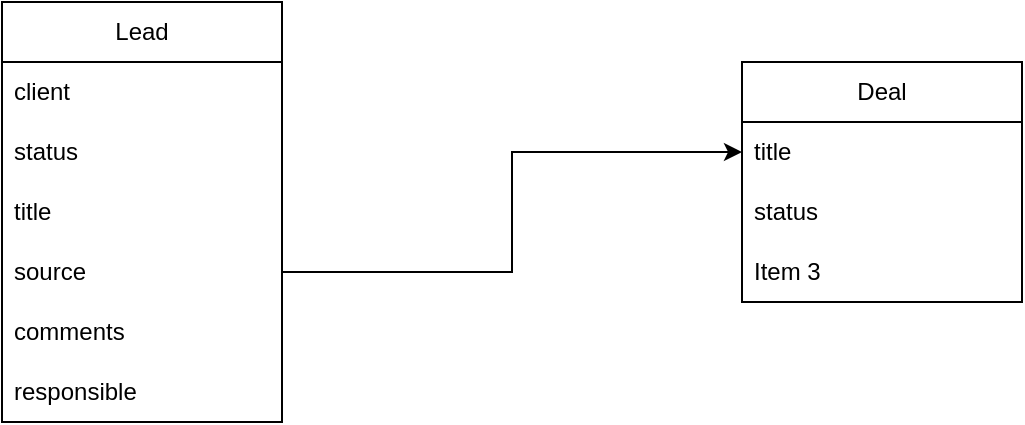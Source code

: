 <mxfile version="21.3.2" type="github">
  <diagram name="Страница 1" id="UpHFwAN1C9-HeoZckOrS">
    <mxGraphModel dx="1434" dy="708" grid="1" gridSize="10" guides="1" tooltips="1" connect="1" arrows="1" fold="1" page="1" pageScale="1" pageWidth="827" pageHeight="1169" math="0" shadow="0">
      <root>
        <mxCell id="0" />
        <mxCell id="1" parent="0" />
        <mxCell id="Qm8duxJMikbnbwO8ZUBC-5" value="Lead" style="swimlane;fontStyle=0;childLayout=stackLayout;horizontal=1;startSize=30;horizontalStack=0;resizeParent=1;resizeParentMax=0;resizeLast=0;collapsible=1;marginBottom=0;whiteSpace=wrap;html=1;" vertex="1" parent="1">
          <mxGeometry x="110" y="60" width="140" height="210" as="geometry" />
        </mxCell>
        <mxCell id="Qm8duxJMikbnbwO8ZUBC-6" value="client" style="text;strokeColor=none;fillColor=none;align=left;verticalAlign=middle;spacingLeft=4;spacingRight=4;overflow=hidden;points=[[0,0.5],[1,0.5]];portConstraint=eastwest;rotatable=0;whiteSpace=wrap;html=1;" vertex="1" parent="Qm8duxJMikbnbwO8ZUBC-5">
          <mxGeometry y="30" width="140" height="30" as="geometry" />
        </mxCell>
        <mxCell id="Qm8duxJMikbnbwO8ZUBC-20" value="status" style="text;strokeColor=none;fillColor=none;align=left;verticalAlign=middle;spacingLeft=4;spacingRight=4;overflow=hidden;points=[[0,0.5],[1,0.5]];portConstraint=eastwest;rotatable=0;whiteSpace=wrap;html=1;" vertex="1" parent="Qm8duxJMikbnbwO8ZUBC-5">
          <mxGeometry y="60" width="140" height="30" as="geometry" />
        </mxCell>
        <mxCell id="Qm8duxJMikbnbwO8ZUBC-21" value="title" style="text;strokeColor=none;fillColor=none;align=left;verticalAlign=middle;spacingLeft=4;spacingRight=4;overflow=hidden;points=[[0,0.5],[1,0.5]];portConstraint=eastwest;rotatable=0;whiteSpace=wrap;html=1;" vertex="1" parent="Qm8duxJMikbnbwO8ZUBC-5">
          <mxGeometry y="90" width="140" height="30" as="geometry" />
        </mxCell>
        <mxCell id="Qm8duxJMikbnbwO8ZUBC-22" value="source" style="text;strokeColor=none;fillColor=none;align=left;verticalAlign=middle;spacingLeft=4;spacingRight=4;overflow=hidden;points=[[0,0.5],[1,0.5]];portConstraint=eastwest;rotatable=0;whiteSpace=wrap;html=1;" vertex="1" parent="Qm8duxJMikbnbwO8ZUBC-5">
          <mxGeometry y="120" width="140" height="30" as="geometry" />
        </mxCell>
        <mxCell id="Qm8duxJMikbnbwO8ZUBC-23" value="comments" style="text;strokeColor=none;fillColor=none;align=left;verticalAlign=middle;spacingLeft=4;spacingRight=4;overflow=hidden;points=[[0,0.5],[1,0.5]];portConstraint=eastwest;rotatable=0;whiteSpace=wrap;html=1;" vertex="1" parent="Qm8duxJMikbnbwO8ZUBC-5">
          <mxGeometry y="150" width="140" height="30" as="geometry" />
        </mxCell>
        <mxCell id="Qm8duxJMikbnbwO8ZUBC-9" value="responsible" style="text;strokeColor=none;fillColor=none;align=left;verticalAlign=middle;spacingLeft=4;spacingRight=4;overflow=hidden;points=[[0,0.5],[1,0.5]];portConstraint=eastwest;rotatable=0;whiteSpace=wrap;html=1;" vertex="1" parent="Qm8duxJMikbnbwO8ZUBC-5">
          <mxGeometry y="180" width="140" height="30" as="geometry" />
        </mxCell>
        <mxCell id="Qm8duxJMikbnbwO8ZUBC-16" value="Deal" style="swimlane;fontStyle=0;childLayout=stackLayout;horizontal=1;startSize=30;horizontalStack=0;resizeParent=1;resizeParentMax=0;resizeLast=0;collapsible=1;marginBottom=0;whiteSpace=wrap;html=1;" vertex="1" parent="1">
          <mxGeometry x="480" y="90" width="140" height="120" as="geometry" />
        </mxCell>
        <mxCell id="Qm8duxJMikbnbwO8ZUBC-18" value="title" style="text;strokeColor=none;fillColor=none;align=left;verticalAlign=middle;spacingLeft=4;spacingRight=4;overflow=hidden;points=[[0,0.5],[1,0.5]];portConstraint=eastwest;rotatable=0;whiteSpace=wrap;html=1;" vertex="1" parent="Qm8duxJMikbnbwO8ZUBC-16">
          <mxGeometry y="30" width="140" height="30" as="geometry" />
        </mxCell>
        <mxCell id="Qm8duxJMikbnbwO8ZUBC-17" value="status" style="text;strokeColor=none;fillColor=none;align=left;verticalAlign=middle;spacingLeft=4;spacingRight=4;overflow=hidden;points=[[0,0.5],[1,0.5]];portConstraint=eastwest;rotatable=0;whiteSpace=wrap;html=1;" vertex="1" parent="Qm8duxJMikbnbwO8ZUBC-16">
          <mxGeometry y="60" width="140" height="30" as="geometry" />
        </mxCell>
        <mxCell id="Qm8duxJMikbnbwO8ZUBC-19" value="Item 3" style="text;strokeColor=none;fillColor=none;align=left;verticalAlign=middle;spacingLeft=4;spacingRight=4;overflow=hidden;points=[[0,0.5],[1,0.5]];portConstraint=eastwest;rotatable=0;whiteSpace=wrap;html=1;" vertex="1" parent="Qm8duxJMikbnbwO8ZUBC-16">
          <mxGeometry y="90" width="140" height="30" as="geometry" />
        </mxCell>
        <mxCell id="Qm8duxJMikbnbwO8ZUBC-24" style="edgeStyle=orthogonalEdgeStyle;rounded=0;orthogonalLoop=1;jettySize=auto;html=1;" edge="1" parent="1" source="Qm8duxJMikbnbwO8ZUBC-22" target="Qm8duxJMikbnbwO8ZUBC-18">
          <mxGeometry relative="1" as="geometry" />
        </mxCell>
      </root>
    </mxGraphModel>
  </diagram>
</mxfile>
